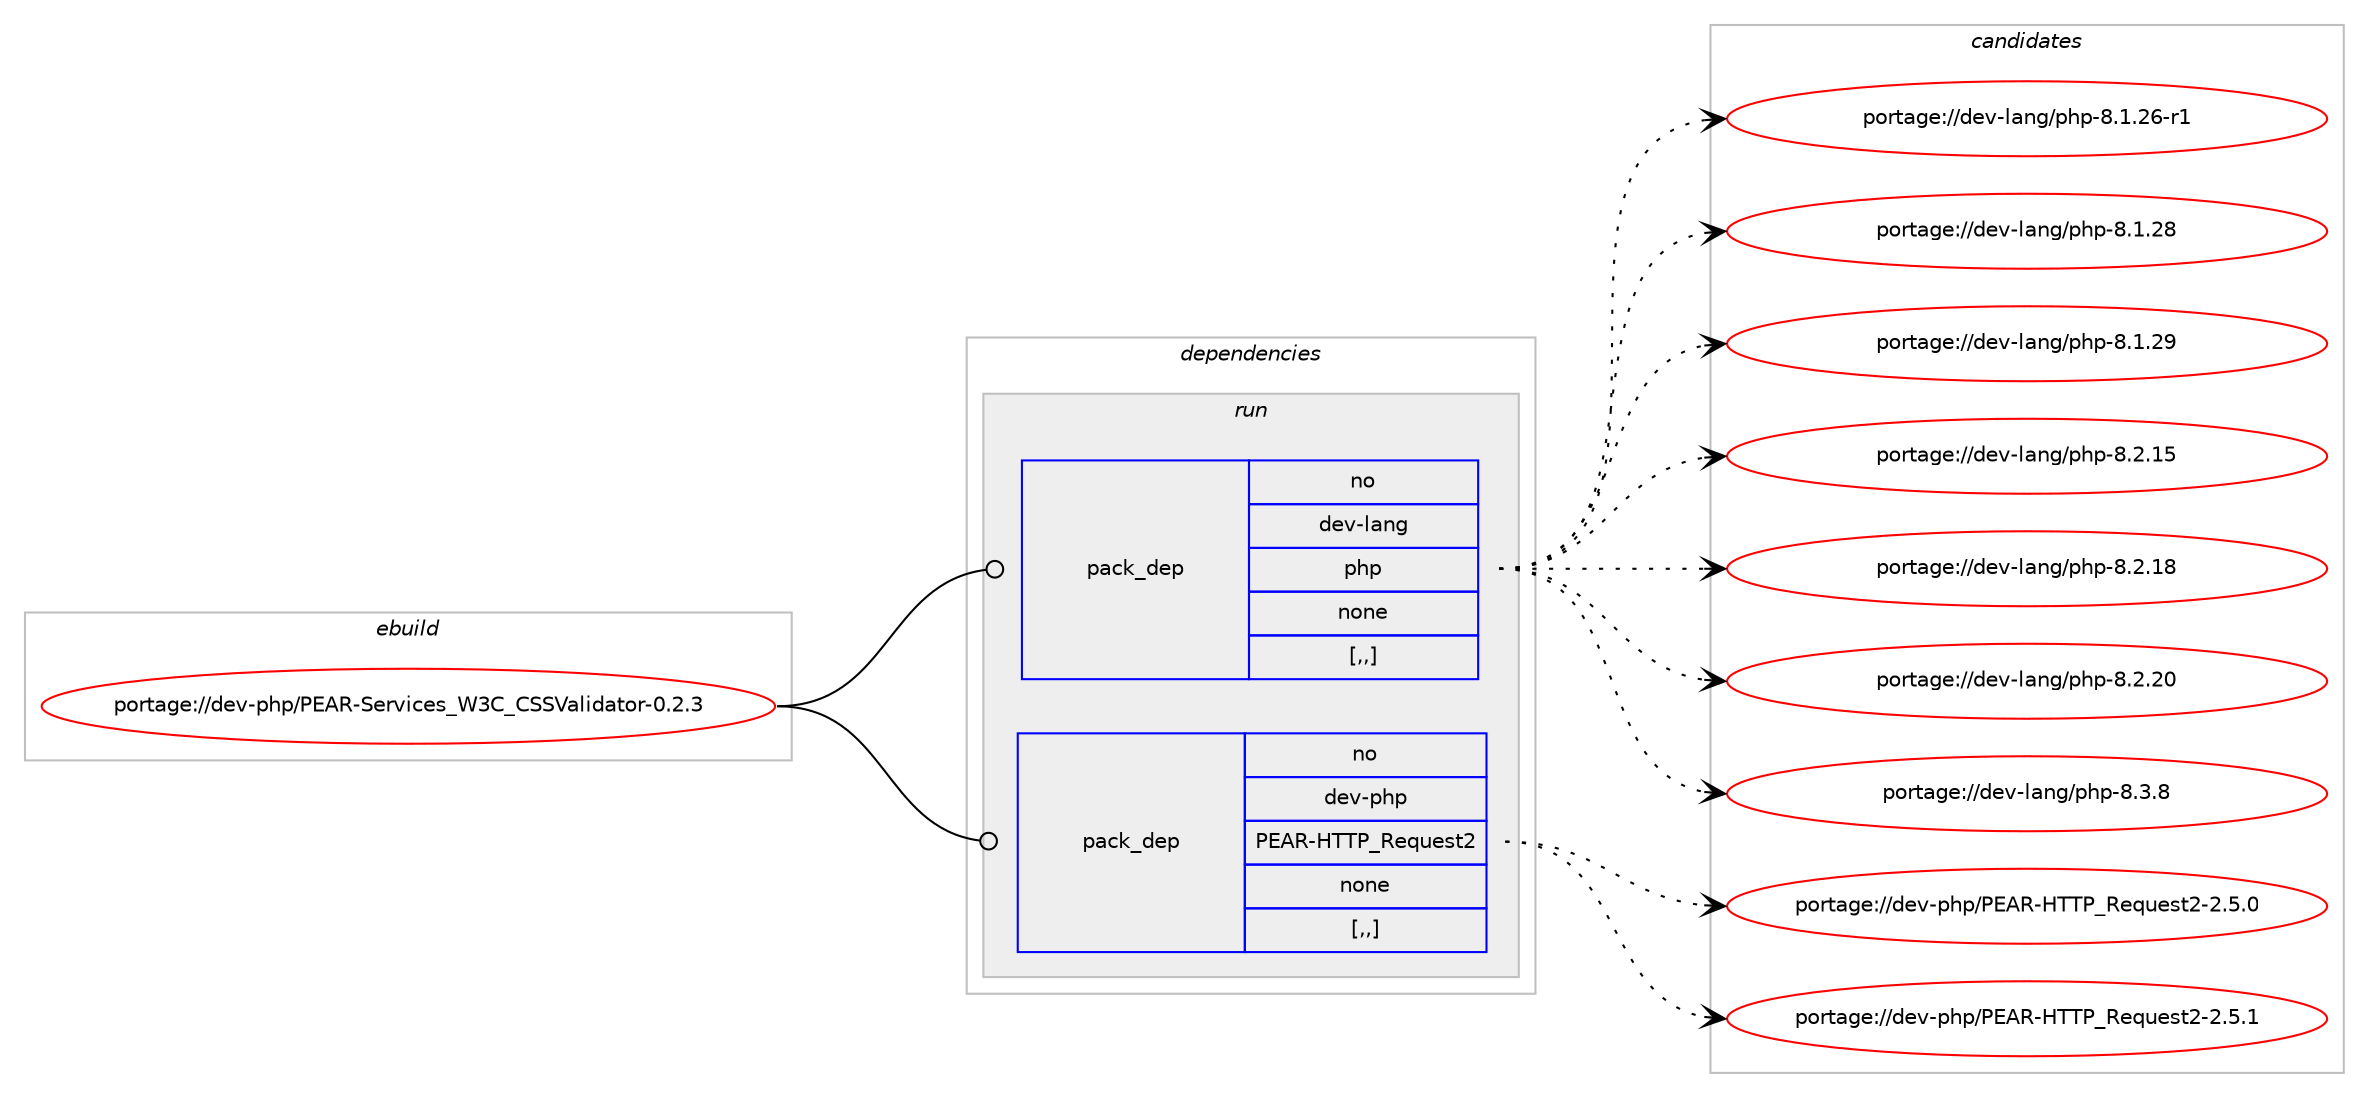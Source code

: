 digraph prolog {

# *************
# Graph options
# *************

newrank=true;
concentrate=true;
compound=true;
graph [rankdir=LR,fontname=Helvetica,fontsize=10,ranksep=1.5];#, ranksep=2.5, nodesep=0.2];
edge  [arrowhead=vee];
node  [fontname=Helvetica,fontsize=10];

# **********
# The ebuild
# **********

subgraph cluster_leftcol {
color=gray;
label=<<i>ebuild</i>>;
id [label="portage://dev-php/PEAR-Services_W3C_CSSValidator-0.2.3", color=red, width=4, href="../dev-php/PEAR-Services_W3C_CSSValidator-0.2.3.svg"];
}

# ****************
# The dependencies
# ****************

subgraph cluster_midcol {
color=gray;
label=<<i>dependencies</i>>;
subgraph cluster_compile {
fillcolor="#eeeeee";
style=filled;
label=<<i>compile</i>>;
}
subgraph cluster_compileandrun {
fillcolor="#eeeeee";
style=filled;
label=<<i>compile and run</i>>;
}
subgraph cluster_run {
fillcolor="#eeeeee";
style=filled;
label=<<i>run</i>>;
subgraph pack106035 {
dependency136466 [label=<<TABLE BORDER="0" CELLBORDER="1" CELLSPACING="0" CELLPADDING="4" WIDTH="220"><TR><TD ROWSPAN="6" CELLPADDING="30">pack_dep</TD></TR><TR><TD WIDTH="110">no</TD></TR><TR><TD>dev-lang</TD></TR><TR><TD>php</TD></TR><TR><TD>none</TD></TR><TR><TD>[,,]</TD></TR></TABLE>>, shape=none, color=blue];
}
id:e -> dependency136466:w [weight=20,style="solid",arrowhead="odot"];
subgraph pack106036 {
dependency136467 [label=<<TABLE BORDER="0" CELLBORDER="1" CELLSPACING="0" CELLPADDING="4" WIDTH="220"><TR><TD ROWSPAN="6" CELLPADDING="30">pack_dep</TD></TR><TR><TD WIDTH="110">no</TD></TR><TR><TD>dev-php</TD></TR><TR><TD>PEAR-HTTP_Request2</TD></TR><TR><TD>none</TD></TR><TR><TD>[,,]</TD></TR></TABLE>>, shape=none, color=blue];
}
id:e -> dependency136467:w [weight=20,style="solid",arrowhead="odot"];
}
}

# **************
# The candidates
# **************

subgraph cluster_choices {
rank=same;
color=gray;
label=<<i>candidates</i>>;

subgraph choice106035 {
color=black;
nodesep=1;
choice100101118451089711010347112104112455646494650544511449 [label="portage://dev-lang/php-8.1.26-r1", color=red, width=4,href="../dev-lang/php-8.1.26-r1.svg"];
choice10010111845108971101034711210411245564649465056 [label="portage://dev-lang/php-8.1.28", color=red, width=4,href="../dev-lang/php-8.1.28.svg"];
choice10010111845108971101034711210411245564649465057 [label="portage://dev-lang/php-8.1.29", color=red, width=4,href="../dev-lang/php-8.1.29.svg"];
choice10010111845108971101034711210411245564650464953 [label="portage://dev-lang/php-8.2.15", color=red, width=4,href="../dev-lang/php-8.2.15.svg"];
choice10010111845108971101034711210411245564650464956 [label="portage://dev-lang/php-8.2.18", color=red, width=4,href="../dev-lang/php-8.2.18.svg"];
choice10010111845108971101034711210411245564650465048 [label="portage://dev-lang/php-8.2.20", color=red, width=4,href="../dev-lang/php-8.2.20.svg"];
choice100101118451089711010347112104112455646514656 [label="portage://dev-lang/php-8.3.8", color=red, width=4,href="../dev-lang/php-8.3.8.svg"];
dependency136466:e -> choice100101118451089711010347112104112455646494650544511449:w [style=dotted,weight="100"];
dependency136466:e -> choice10010111845108971101034711210411245564649465056:w [style=dotted,weight="100"];
dependency136466:e -> choice10010111845108971101034711210411245564649465057:w [style=dotted,weight="100"];
dependency136466:e -> choice10010111845108971101034711210411245564650464953:w [style=dotted,weight="100"];
dependency136466:e -> choice10010111845108971101034711210411245564650464956:w [style=dotted,weight="100"];
dependency136466:e -> choice10010111845108971101034711210411245564650465048:w [style=dotted,weight="100"];
dependency136466:e -> choice100101118451089711010347112104112455646514656:w [style=dotted,weight="100"];
}
subgraph choice106036 {
color=black;
nodesep=1;
choice1001011184511210411247806965824572848480958210111311710111511650455046534648 [label="portage://dev-php/PEAR-HTTP_Request2-2.5.0", color=red, width=4,href="../dev-php/PEAR-HTTP_Request2-2.5.0.svg"];
choice1001011184511210411247806965824572848480958210111311710111511650455046534649 [label="portage://dev-php/PEAR-HTTP_Request2-2.5.1", color=red, width=4,href="../dev-php/PEAR-HTTP_Request2-2.5.1.svg"];
dependency136467:e -> choice1001011184511210411247806965824572848480958210111311710111511650455046534648:w [style=dotted,weight="100"];
dependency136467:e -> choice1001011184511210411247806965824572848480958210111311710111511650455046534649:w [style=dotted,weight="100"];
}
}

}
